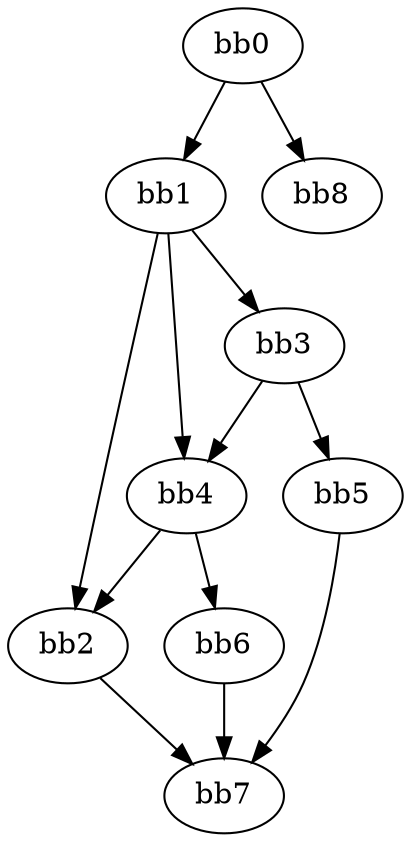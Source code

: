 digraph {
    0 [ label = "bb0\l" ]
    1 [ label = "bb1\l" ]
    2 [ label = "bb2\l" ]
    3 [ label = "bb3\l" ]
    4 [ label = "bb4\l" ]
    5 [ label = "bb5\l" ]
    6 [ label = "bb6\l" ]
    7 [ label = "bb7\l" ]
    8 [ label = "bb8\l" ]
    0 -> 1 [ ]
    0 -> 8 [ ]
    1 -> 2 [ ]
    1 -> 3 [ ]
    1 -> 4 [ ]
    2 -> 7 [ ]
    3 -> 4 [ ]
    3 -> 5 [ ]
    4 -> 2 [ ]
    4 -> 6 [ ]
    5 -> 7 [ ]
    6 -> 7 [ ]
}


